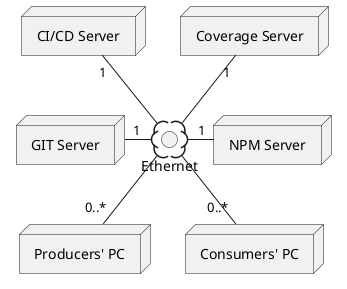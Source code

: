 @startuml devices
    node "GIT Server" as GITServer
    node "NPM Server" as NPMServer
    node "CI/CD Server" as CICDServer
    node "Coverage Server" as CoverageServer
    node "Producers' PC" as DeveloperPC
    node "Consumers' PC" as UserPC

    interface "Ethernet" as Ethernet

    GITServer "1" -( Ethernet
    CICDServer "1" --( Ethernet
    CoverageServer "1" --( Ethernet
    Ethernet )- "1" NPMServer
    Ethernet )-- "0..*" DeveloperPC
    Ethernet )-- "0..*" UserPC
@enduml

@startuml processes
    
    node "GIT Server" as GITServer {
        database "GIT Repo" as GITRepo
        node "GIT Service" as GITService
        GITRepo <- GITService: use
    }
    interface "GIT Service API" as GITServiceAPI
    interface "GIT Interface" as GITInterface
    GITService -- GITServiceAPI
    GITService -- GITInterface
    
    node "NPM Server" as NPMServer {
        node "NPM Service" as NPMService
        database "NPM Package" as NPMPackage
        NPMService -> NPMPackage: use
    }
    interface "NPM Interface" as NPMInterface
    NPMService -- NPMInterface

    node "CI/CD Server" as CICDServer {
        node "CI/CD Service" as CICDService
    }
    interface "CI/CD Interface" as CICDInterface
    CICDService -- CICDInterface
    GITServiceAPI )-- CICDService
    GITInterface )- CICDService
    CICDService --( NPMInterface

    node "Container Server" as ContainerServer {
        node "Continer Service" as ContainerService
    }
    interface "Container Interface" as ContainerInterface
    ContainerService -- ContainerInterface
    ContainerInterface )-- CICDService
    
    node "Coverage Server" as CoverageServer {
        node "Coverage Service" as CoverageService
    }
    interface "Coverage Interface" as CoverageInterface
    CoverageService -- CoverageInterface
    CoverageInterface )-- CICDService
    
    node "Producers' PC" as ProducerPC {
        node "GIT Client" as GITClient
        interface "GIT CLI" as GIT_CLI
        GITClient -- GIT_CLI

        ' node "NPM Client" as NPMClientP
        ' interface "NPM CLI" as NPM_CLI_P
        ' NPMInterface -- NPMClientP 
        ' NPMClientP -- NPM_CLI_P

        file "Source files" as Sources
        file "CI/CD Config" as CICDConf
        file "NPM Config" as NPMConfig
        GITRepo "0..*" o-- Sources
        Sources *-- CICDConf
        Sources *-- NPMConfig
        GITInterface )-- GITClient
        CICDInterface )-- CICDConf
        NPMInterface )-- NPMConfig
    }

    node "Consumers' PC" as ConsumerPC {
        node "NPM Client" as NPMClientC
        interface "NPM CLI" as NPM_CLI_C
        NPMInterface )-- NPMClientC
        NPMClientC -- NPM_CLI_C

        node "Node.js" as NodeJS
        NPMClientC --* NodeJS

        file "Binaries" as Binaries
        NPMPackage "0..*" o-- Binaries
        Binaries <-- NodeJS: run
    }
@enduml

@startuml
cloud "Internet/Intranet" {
    node "GIT\nserver" as gitServer {
        file "source \n code \n (.travis.yml, \n .gitlab-ci.yml)" as SourceCode
    }
    node "<b>CI/CD</b>\n<b>server</b>" as ciServer {
        node "Build Container (Docker)" as ciBuildNode
    }
    node "NPM\nserver" as npmServer  {
        package cli {
            file "server.js"
        }
        package plugins {
            file "cmd.js"
        }
    }
    interface "Webhooks + Bash + ..." as BashInterface

    SourceCode --( BashInterface
    BashInterface -- ciBuildNode
}
interface "GIT" as gitInterface
interface "NPM" as npmInterface

gitServer -- gitInterface
ciBuildNode --( gitInterface
npmServer -- npmInterface
ciBuildNode --( npmInterface

node "Leaders' Environment" as devPC {
    file "CLI Server \n sources"
    file "Plugins \n sources"
}
node "Developers' Environment" as userPC {
    component "NPM Client" as npmClient
    component "Node.js" as nodejs
    component "CLI Server" as CLIServer
    component "Plugable Command" as Plugin
    interface CLI
    nodejs <.. CLIServer: based on
    npmClient ..> CLIServer: use
    CLIServer .> Plugin: use
    npmClient - CLI
}
gitInterface )-- devPC
npmInterface )-- npmClient
@enduml
